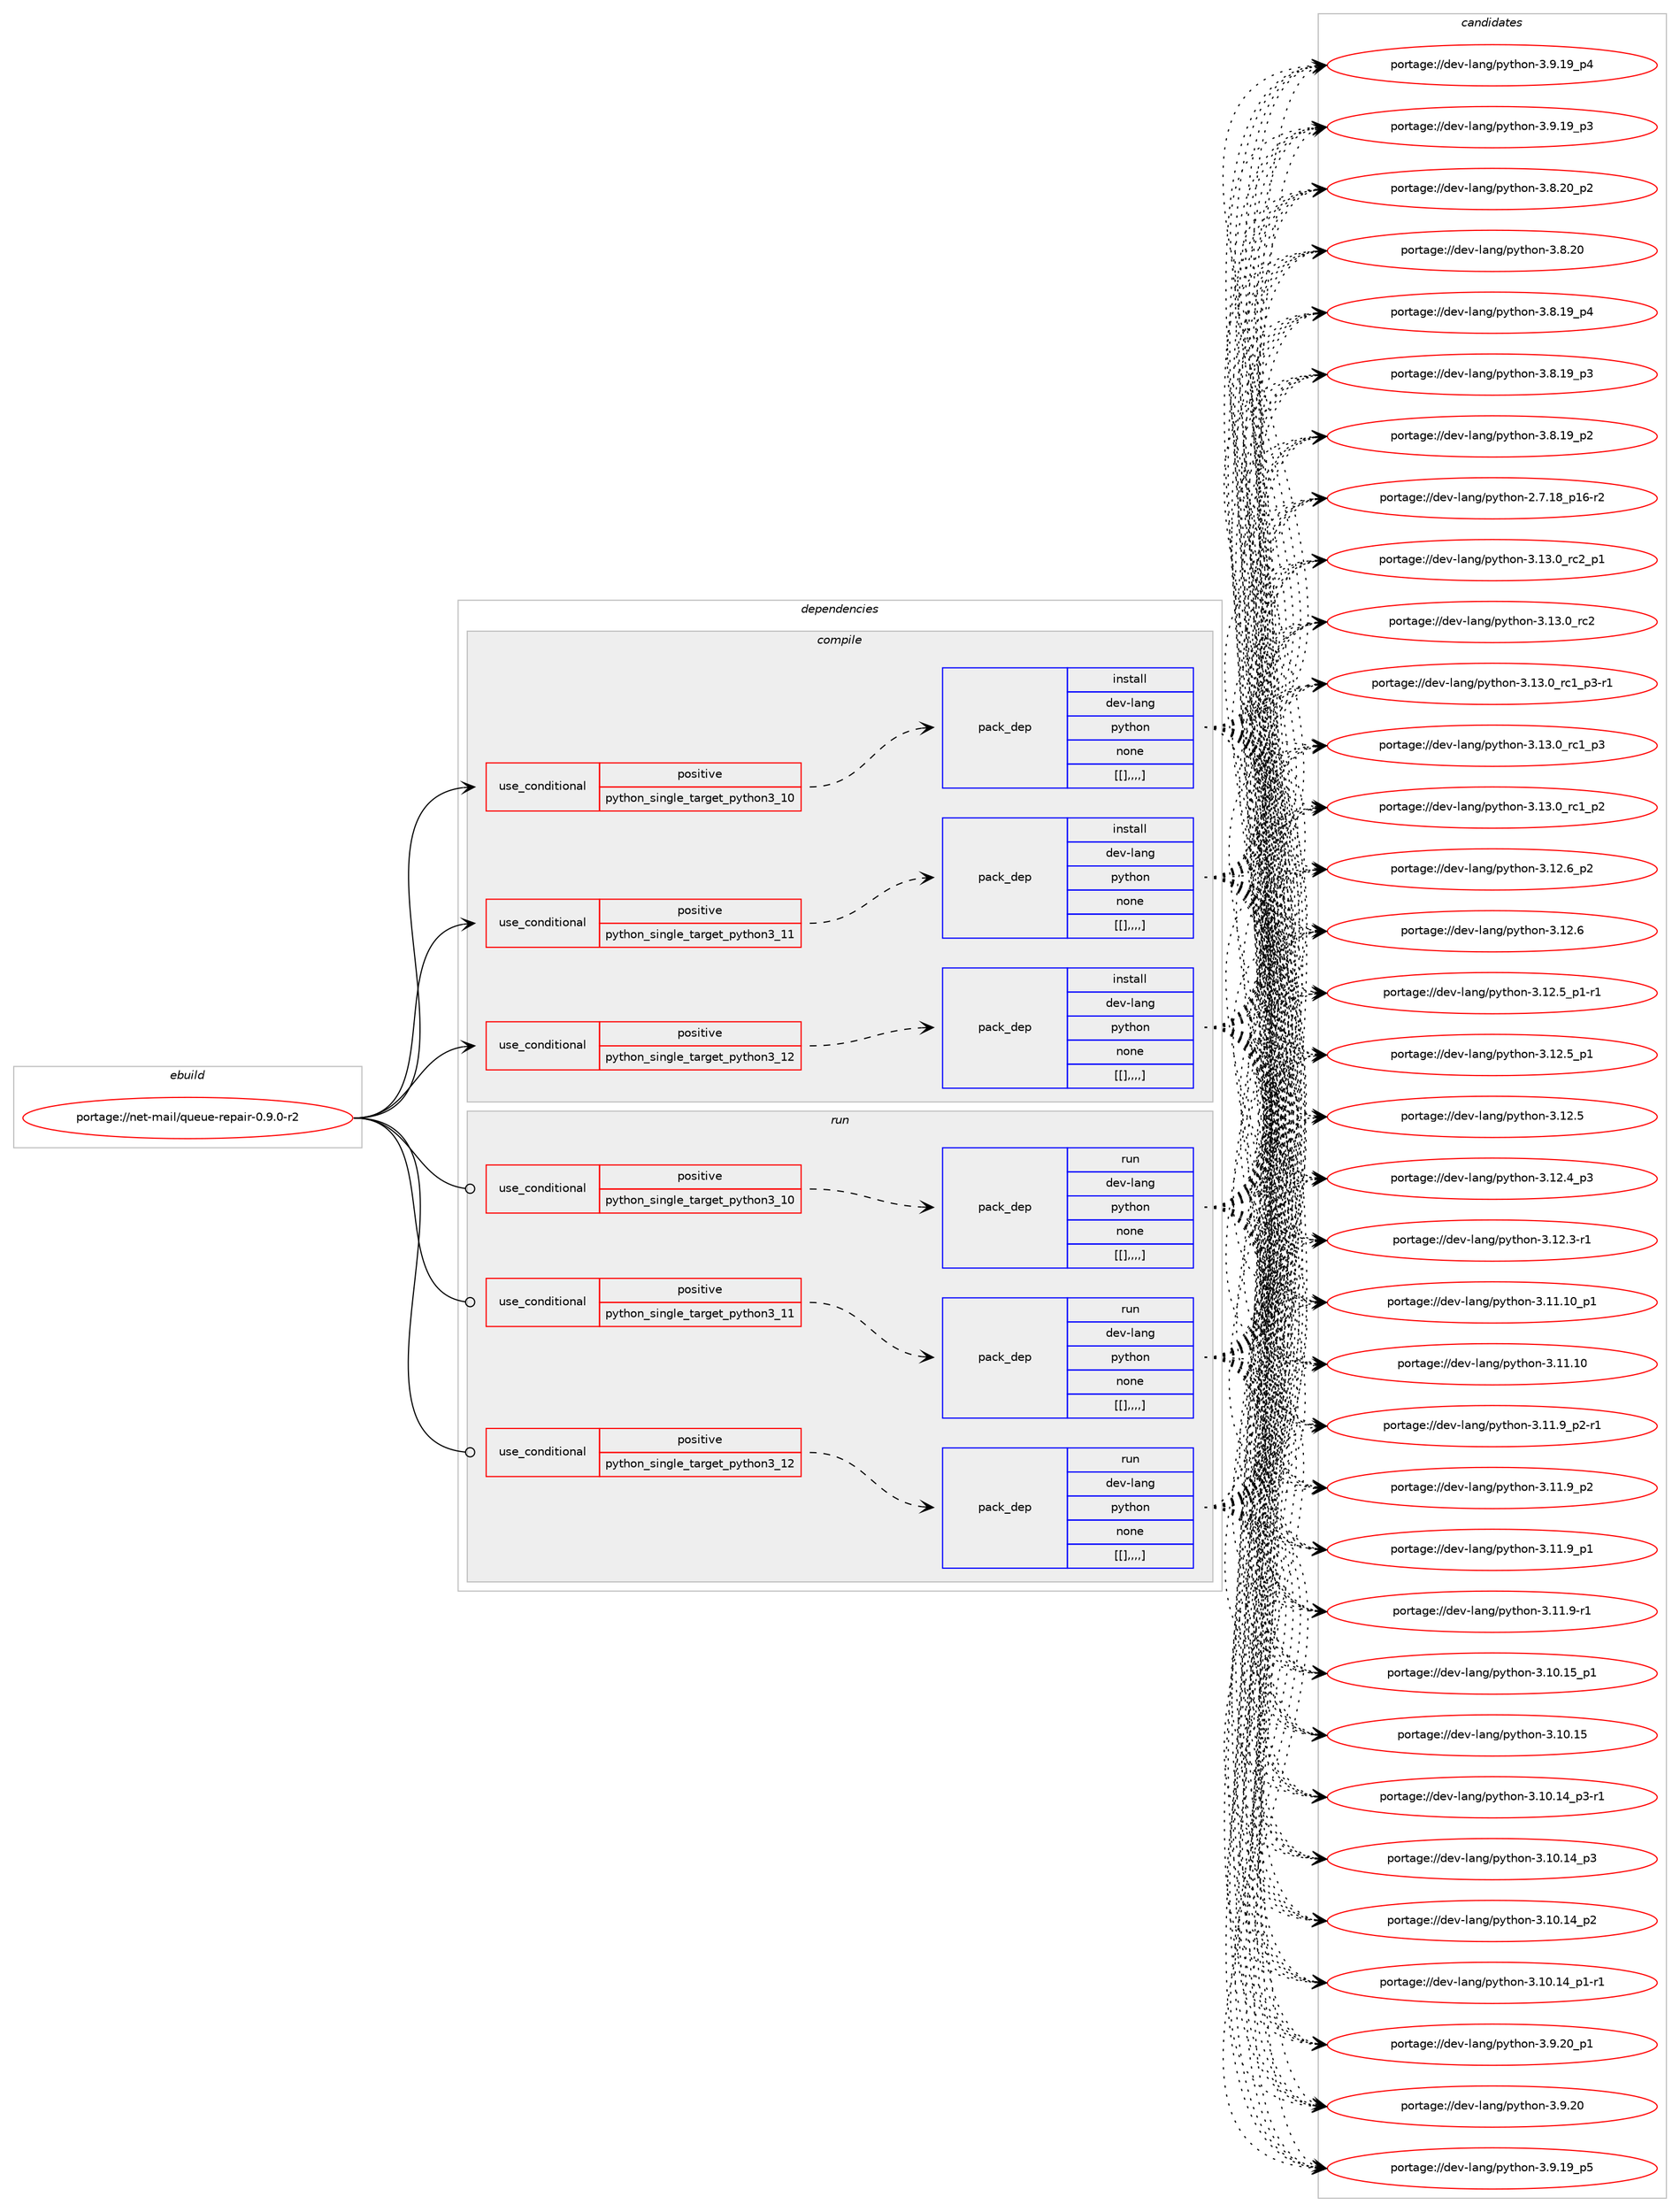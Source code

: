digraph prolog {

# *************
# Graph options
# *************

newrank=true;
concentrate=true;
compound=true;
graph [rankdir=LR,fontname=Helvetica,fontsize=10,ranksep=1.5];#, ranksep=2.5, nodesep=0.2];
edge  [arrowhead=vee];
node  [fontname=Helvetica,fontsize=10];

# **********
# The ebuild
# **********

subgraph cluster_leftcol {
color=gray;
label=<<i>ebuild</i>>;
id [label="portage://net-mail/queue-repair-0.9.0-r2", color=red, width=4, href="../net-mail/queue-repair-0.9.0-r2.svg"];
}

# ****************
# The dependencies
# ****************

subgraph cluster_midcol {
color=gray;
label=<<i>dependencies</i>>;
subgraph cluster_compile {
fillcolor="#eeeeee";
style=filled;
label=<<i>compile</i>>;
subgraph cond3371 {
dependency8871 [label=<<TABLE BORDER="0" CELLBORDER="1" CELLSPACING="0" CELLPADDING="4"><TR><TD ROWSPAN="3" CELLPADDING="10">use_conditional</TD></TR><TR><TD>positive</TD></TR><TR><TD>python_single_target_python3_10</TD></TR></TABLE>>, shape=none, color=red];
subgraph pack5485 {
dependency8872 [label=<<TABLE BORDER="0" CELLBORDER="1" CELLSPACING="0" CELLPADDING="4" WIDTH="220"><TR><TD ROWSPAN="6" CELLPADDING="30">pack_dep</TD></TR><TR><TD WIDTH="110">install</TD></TR><TR><TD>dev-lang</TD></TR><TR><TD>python</TD></TR><TR><TD>none</TD></TR><TR><TD>[[],,,,]</TD></TR></TABLE>>, shape=none, color=blue];
}
dependency8871:e -> dependency8872:w [weight=20,style="dashed",arrowhead="vee"];
}
id:e -> dependency8871:w [weight=20,style="solid",arrowhead="vee"];
subgraph cond3372 {
dependency8873 [label=<<TABLE BORDER="0" CELLBORDER="1" CELLSPACING="0" CELLPADDING="4"><TR><TD ROWSPAN="3" CELLPADDING="10">use_conditional</TD></TR><TR><TD>positive</TD></TR><TR><TD>python_single_target_python3_11</TD></TR></TABLE>>, shape=none, color=red];
subgraph pack5486 {
dependency8874 [label=<<TABLE BORDER="0" CELLBORDER="1" CELLSPACING="0" CELLPADDING="4" WIDTH="220"><TR><TD ROWSPAN="6" CELLPADDING="30">pack_dep</TD></TR><TR><TD WIDTH="110">install</TD></TR><TR><TD>dev-lang</TD></TR><TR><TD>python</TD></TR><TR><TD>none</TD></TR><TR><TD>[[],,,,]</TD></TR></TABLE>>, shape=none, color=blue];
}
dependency8873:e -> dependency8874:w [weight=20,style="dashed",arrowhead="vee"];
}
id:e -> dependency8873:w [weight=20,style="solid",arrowhead="vee"];
subgraph cond3373 {
dependency8875 [label=<<TABLE BORDER="0" CELLBORDER="1" CELLSPACING="0" CELLPADDING="4"><TR><TD ROWSPAN="3" CELLPADDING="10">use_conditional</TD></TR><TR><TD>positive</TD></TR><TR><TD>python_single_target_python3_12</TD></TR></TABLE>>, shape=none, color=red];
subgraph pack5487 {
dependency8876 [label=<<TABLE BORDER="0" CELLBORDER="1" CELLSPACING="0" CELLPADDING="4" WIDTH="220"><TR><TD ROWSPAN="6" CELLPADDING="30">pack_dep</TD></TR><TR><TD WIDTH="110">install</TD></TR><TR><TD>dev-lang</TD></TR><TR><TD>python</TD></TR><TR><TD>none</TD></TR><TR><TD>[[],,,,]</TD></TR></TABLE>>, shape=none, color=blue];
}
dependency8875:e -> dependency8876:w [weight=20,style="dashed",arrowhead="vee"];
}
id:e -> dependency8875:w [weight=20,style="solid",arrowhead="vee"];
}
subgraph cluster_compileandrun {
fillcolor="#eeeeee";
style=filled;
label=<<i>compile and run</i>>;
}
subgraph cluster_run {
fillcolor="#eeeeee";
style=filled;
label=<<i>run</i>>;
subgraph cond3374 {
dependency8877 [label=<<TABLE BORDER="0" CELLBORDER="1" CELLSPACING="0" CELLPADDING="4"><TR><TD ROWSPAN="3" CELLPADDING="10">use_conditional</TD></TR><TR><TD>positive</TD></TR><TR><TD>python_single_target_python3_10</TD></TR></TABLE>>, shape=none, color=red];
subgraph pack5488 {
dependency8878 [label=<<TABLE BORDER="0" CELLBORDER="1" CELLSPACING="0" CELLPADDING="4" WIDTH="220"><TR><TD ROWSPAN="6" CELLPADDING="30">pack_dep</TD></TR><TR><TD WIDTH="110">run</TD></TR><TR><TD>dev-lang</TD></TR><TR><TD>python</TD></TR><TR><TD>none</TD></TR><TR><TD>[[],,,,]</TD></TR></TABLE>>, shape=none, color=blue];
}
dependency8877:e -> dependency8878:w [weight=20,style="dashed",arrowhead="vee"];
}
id:e -> dependency8877:w [weight=20,style="solid",arrowhead="odot"];
subgraph cond3375 {
dependency8879 [label=<<TABLE BORDER="0" CELLBORDER="1" CELLSPACING="0" CELLPADDING="4"><TR><TD ROWSPAN="3" CELLPADDING="10">use_conditional</TD></TR><TR><TD>positive</TD></TR><TR><TD>python_single_target_python3_11</TD></TR></TABLE>>, shape=none, color=red];
subgraph pack5489 {
dependency8880 [label=<<TABLE BORDER="0" CELLBORDER="1" CELLSPACING="0" CELLPADDING="4" WIDTH="220"><TR><TD ROWSPAN="6" CELLPADDING="30">pack_dep</TD></TR><TR><TD WIDTH="110">run</TD></TR><TR><TD>dev-lang</TD></TR><TR><TD>python</TD></TR><TR><TD>none</TD></TR><TR><TD>[[],,,,]</TD></TR></TABLE>>, shape=none, color=blue];
}
dependency8879:e -> dependency8880:w [weight=20,style="dashed",arrowhead="vee"];
}
id:e -> dependency8879:w [weight=20,style="solid",arrowhead="odot"];
subgraph cond3376 {
dependency8881 [label=<<TABLE BORDER="0" CELLBORDER="1" CELLSPACING="0" CELLPADDING="4"><TR><TD ROWSPAN="3" CELLPADDING="10">use_conditional</TD></TR><TR><TD>positive</TD></TR><TR><TD>python_single_target_python3_12</TD></TR></TABLE>>, shape=none, color=red];
subgraph pack5490 {
dependency8882 [label=<<TABLE BORDER="0" CELLBORDER="1" CELLSPACING="0" CELLPADDING="4" WIDTH="220"><TR><TD ROWSPAN="6" CELLPADDING="30">pack_dep</TD></TR><TR><TD WIDTH="110">run</TD></TR><TR><TD>dev-lang</TD></TR><TR><TD>python</TD></TR><TR><TD>none</TD></TR><TR><TD>[[],,,,]</TD></TR></TABLE>>, shape=none, color=blue];
}
dependency8881:e -> dependency8882:w [weight=20,style="dashed",arrowhead="vee"];
}
id:e -> dependency8881:w [weight=20,style="solid",arrowhead="odot"];
}
}

# **************
# The candidates
# **************

subgraph cluster_choices {
rank=same;
color=gray;
label=<<i>candidates</i>>;

subgraph choice5485 {
color=black;
nodesep=1;
choice100101118451089711010347112121116104111110455146495146489511499509511249 [label="portage://dev-lang/python-3.13.0_rc2_p1", color=red, width=4,href="../dev-lang/python-3.13.0_rc2_p1.svg"];
choice10010111845108971101034711212111610411111045514649514648951149950 [label="portage://dev-lang/python-3.13.0_rc2", color=red, width=4,href="../dev-lang/python-3.13.0_rc2.svg"];
choice1001011184510897110103471121211161041111104551464951464895114994995112514511449 [label="portage://dev-lang/python-3.13.0_rc1_p3-r1", color=red, width=4,href="../dev-lang/python-3.13.0_rc1_p3-r1.svg"];
choice100101118451089711010347112121116104111110455146495146489511499499511251 [label="portage://dev-lang/python-3.13.0_rc1_p3", color=red, width=4,href="../dev-lang/python-3.13.0_rc1_p3.svg"];
choice100101118451089711010347112121116104111110455146495146489511499499511250 [label="portage://dev-lang/python-3.13.0_rc1_p2", color=red, width=4,href="../dev-lang/python-3.13.0_rc1_p2.svg"];
choice100101118451089711010347112121116104111110455146495046549511250 [label="portage://dev-lang/python-3.12.6_p2", color=red, width=4,href="../dev-lang/python-3.12.6_p2.svg"];
choice10010111845108971101034711212111610411111045514649504654 [label="portage://dev-lang/python-3.12.6", color=red, width=4,href="../dev-lang/python-3.12.6.svg"];
choice1001011184510897110103471121211161041111104551464950465395112494511449 [label="portage://dev-lang/python-3.12.5_p1-r1", color=red, width=4,href="../dev-lang/python-3.12.5_p1-r1.svg"];
choice100101118451089711010347112121116104111110455146495046539511249 [label="portage://dev-lang/python-3.12.5_p1", color=red, width=4,href="../dev-lang/python-3.12.5_p1.svg"];
choice10010111845108971101034711212111610411111045514649504653 [label="portage://dev-lang/python-3.12.5", color=red, width=4,href="../dev-lang/python-3.12.5.svg"];
choice100101118451089711010347112121116104111110455146495046529511251 [label="portage://dev-lang/python-3.12.4_p3", color=red, width=4,href="../dev-lang/python-3.12.4_p3.svg"];
choice100101118451089711010347112121116104111110455146495046514511449 [label="portage://dev-lang/python-3.12.3-r1", color=red, width=4,href="../dev-lang/python-3.12.3-r1.svg"];
choice10010111845108971101034711212111610411111045514649494649489511249 [label="portage://dev-lang/python-3.11.10_p1", color=red, width=4,href="../dev-lang/python-3.11.10_p1.svg"];
choice1001011184510897110103471121211161041111104551464949464948 [label="portage://dev-lang/python-3.11.10", color=red, width=4,href="../dev-lang/python-3.11.10.svg"];
choice1001011184510897110103471121211161041111104551464949465795112504511449 [label="portage://dev-lang/python-3.11.9_p2-r1", color=red, width=4,href="../dev-lang/python-3.11.9_p2-r1.svg"];
choice100101118451089711010347112121116104111110455146494946579511250 [label="portage://dev-lang/python-3.11.9_p2", color=red, width=4,href="../dev-lang/python-3.11.9_p2.svg"];
choice100101118451089711010347112121116104111110455146494946579511249 [label="portage://dev-lang/python-3.11.9_p1", color=red, width=4,href="../dev-lang/python-3.11.9_p1.svg"];
choice100101118451089711010347112121116104111110455146494946574511449 [label="portage://dev-lang/python-3.11.9-r1", color=red, width=4,href="../dev-lang/python-3.11.9-r1.svg"];
choice10010111845108971101034711212111610411111045514649484649539511249 [label="portage://dev-lang/python-3.10.15_p1", color=red, width=4,href="../dev-lang/python-3.10.15_p1.svg"];
choice1001011184510897110103471121211161041111104551464948464953 [label="portage://dev-lang/python-3.10.15", color=red, width=4,href="../dev-lang/python-3.10.15.svg"];
choice100101118451089711010347112121116104111110455146494846495295112514511449 [label="portage://dev-lang/python-3.10.14_p3-r1", color=red, width=4,href="../dev-lang/python-3.10.14_p3-r1.svg"];
choice10010111845108971101034711212111610411111045514649484649529511251 [label="portage://dev-lang/python-3.10.14_p3", color=red, width=4,href="../dev-lang/python-3.10.14_p3.svg"];
choice10010111845108971101034711212111610411111045514649484649529511250 [label="portage://dev-lang/python-3.10.14_p2", color=red, width=4,href="../dev-lang/python-3.10.14_p2.svg"];
choice100101118451089711010347112121116104111110455146494846495295112494511449 [label="portage://dev-lang/python-3.10.14_p1-r1", color=red, width=4,href="../dev-lang/python-3.10.14_p1-r1.svg"];
choice100101118451089711010347112121116104111110455146574650489511249 [label="portage://dev-lang/python-3.9.20_p1", color=red, width=4,href="../dev-lang/python-3.9.20_p1.svg"];
choice10010111845108971101034711212111610411111045514657465048 [label="portage://dev-lang/python-3.9.20", color=red, width=4,href="../dev-lang/python-3.9.20.svg"];
choice100101118451089711010347112121116104111110455146574649579511253 [label="portage://dev-lang/python-3.9.19_p5", color=red, width=4,href="../dev-lang/python-3.9.19_p5.svg"];
choice100101118451089711010347112121116104111110455146574649579511252 [label="portage://dev-lang/python-3.9.19_p4", color=red, width=4,href="../dev-lang/python-3.9.19_p4.svg"];
choice100101118451089711010347112121116104111110455146574649579511251 [label="portage://dev-lang/python-3.9.19_p3", color=red, width=4,href="../dev-lang/python-3.9.19_p3.svg"];
choice100101118451089711010347112121116104111110455146564650489511250 [label="portage://dev-lang/python-3.8.20_p2", color=red, width=4,href="../dev-lang/python-3.8.20_p2.svg"];
choice10010111845108971101034711212111610411111045514656465048 [label="portage://dev-lang/python-3.8.20", color=red, width=4,href="../dev-lang/python-3.8.20.svg"];
choice100101118451089711010347112121116104111110455146564649579511252 [label="portage://dev-lang/python-3.8.19_p4", color=red, width=4,href="../dev-lang/python-3.8.19_p4.svg"];
choice100101118451089711010347112121116104111110455146564649579511251 [label="portage://dev-lang/python-3.8.19_p3", color=red, width=4,href="../dev-lang/python-3.8.19_p3.svg"];
choice100101118451089711010347112121116104111110455146564649579511250 [label="portage://dev-lang/python-3.8.19_p2", color=red, width=4,href="../dev-lang/python-3.8.19_p2.svg"];
choice100101118451089711010347112121116104111110455046554649569511249544511450 [label="portage://dev-lang/python-2.7.18_p16-r2", color=red, width=4,href="../dev-lang/python-2.7.18_p16-r2.svg"];
dependency8872:e -> choice100101118451089711010347112121116104111110455146495146489511499509511249:w [style=dotted,weight="100"];
dependency8872:e -> choice10010111845108971101034711212111610411111045514649514648951149950:w [style=dotted,weight="100"];
dependency8872:e -> choice1001011184510897110103471121211161041111104551464951464895114994995112514511449:w [style=dotted,weight="100"];
dependency8872:e -> choice100101118451089711010347112121116104111110455146495146489511499499511251:w [style=dotted,weight="100"];
dependency8872:e -> choice100101118451089711010347112121116104111110455146495146489511499499511250:w [style=dotted,weight="100"];
dependency8872:e -> choice100101118451089711010347112121116104111110455146495046549511250:w [style=dotted,weight="100"];
dependency8872:e -> choice10010111845108971101034711212111610411111045514649504654:w [style=dotted,weight="100"];
dependency8872:e -> choice1001011184510897110103471121211161041111104551464950465395112494511449:w [style=dotted,weight="100"];
dependency8872:e -> choice100101118451089711010347112121116104111110455146495046539511249:w [style=dotted,weight="100"];
dependency8872:e -> choice10010111845108971101034711212111610411111045514649504653:w [style=dotted,weight="100"];
dependency8872:e -> choice100101118451089711010347112121116104111110455146495046529511251:w [style=dotted,weight="100"];
dependency8872:e -> choice100101118451089711010347112121116104111110455146495046514511449:w [style=dotted,weight="100"];
dependency8872:e -> choice10010111845108971101034711212111610411111045514649494649489511249:w [style=dotted,weight="100"];
dependency8872:e -> choice1001011184510897110103471121211161041111104551464949464948:w [style=dotted,weight="100"];
dependency8872:e -> choice1001011184510897110103471121211161041111104551464949465795112504511449:w [style=dotted,weight="100"];
dependency8872:e -> choice100101118451089711010347112121116104111110455146494946579511250:w [style=dotted,weight="100"];
dependency8872:e -> choice100101118451089711010347112121116104111110455146494946579511249:w [style=dotted,weight="100"];
dependency8872:e -> choice100101118451089711010347112121116104111110455146494946574511449:w [style=dotted,weight="100"];
dependency8872:e -> choice10010111845108971101034711212111610411111045514649484649539511249:w [style=dotted,weight="100"];
dependency8872:e -> choice1001011184510897110103471121211161041111104551464948464953:w [style=dotted,weight="100"];
dependency8872:e -> choice100101118451089711010347112121116104111110455146494846495295112514511449:w [style=dotted,weight="100"];
dependency8872:e -> choice10010111845108971101034711212111610411111045514649484649529511251:w [style=dotted,weight="100"];
dependency8872:e -> choice10010111845108971101034711212111610411111045514649484649529511250:w [style=dotted,weight="100"];
dependency8872:e -> choice100101118451089711010347112121116104111110455146494846495295112494511449:w [style=dotted,weight="100"];
dependency8872:e -> choice100101118451089711010347112121116104111110455146574650489511249:w [style=dotted,weight="100"];
dependency8872:e -> choice10010111845108971101034711212111610411111045514657465048:w [style=dotted,weight="100"];
dependency8872:e -> choice100101118451089711010347112121116104111110455146574649579511253:w [style=dotted,weight="100"];
dependency8872:e -> choice100101118451089711010347112121116104111110455146574649579511252:w [style=dotted,weight="100"];
dependency8872:e -> choice100101118451089711010347112121116104111110455146574649579511251:w [style=dotted,weight="100"];
dependency8872:e -> choice100101118451089711010347112121116104111110455146564650489511250:w [style=dotted,weight="100"];
dependency8872:e -> choice10010111845108971101034711212111610411111045514656465048:w [style=dotted,weight="100"];
dependency8872:e -> choice100101118451089711010347112121116104111110455146564649579511252:w [style=dotted,weight="100"];
dependency8872:e -> choice100101118451089711010347112121116104111110455146564649579511251:w [style=dotted,weight="100"];
dependency8872:e -> choice100101118451089711010347112121116104111110455146564649579511250:w [style=dotted,weight="100"];
dependency8872:e -> choice100101118451089711010347112121116104111110455046554649569511249544511450:w [style=dotted,weight="100"];
}
subgraph choice5486 {
color=black;
nodesep=1;
choice100101118451089711010347112121116104111110455146495146489511499509511249 [label="portage://dev-lang/python-3.13.0_rc2_p1", color=red, width=4,href="../dev-lang/python-3.13.0_rc2_p1.svg"];
choice10010111845108971101034711212111610411111045514649514648951149950 [label="portage://dev-lang/python-3.13.0_rc2", color=red, width=4,href="../dev-lang/python-3.13.0_rc2.svg"];
choice1001011184510897110103471121211161041111104551464951464895114994995112514511449 [label="portage://dev-lang/python-3.13.0_rc1_p3-r1", color=red, width=4,href="../dev-lang/python-3.13.0_rc1_p3-r1.svg"];
choice100101118451089711010347112121116104111110455146495146489511499499511251 [label="portage://dev-lang/python-3.13.0_rc1_p3", color=red, width=4,href="../dev-lang/python-3.13.0_rc1_p3.svg"];
choice100101118451089711010347112121116104111110455146495146489511499499511250 [label="portage://dev-lang/python-3.13.0_rc1_p2", color=red, width=4,href="../dev-lang/python-3.13.0_rc1_p2.svg"];
choice100101118451089711010347112121116104111110455146495046549511250 [label="portage://dev-lang/python-3.12.6_p2", color=red, width=4,href="../dev-lang/python-3.12.6_p2.svg"];
choice10010111845108971101034711212111610411111045514649504654 [label="portage://dev-lang/python-3.12.6", color=red, width=4,href="../dev-lang/python-3.12.6.svg"];
choice1001011184510897110103471121211161041111104551464950465395112494511449 [label="portage://dev-lang/python-3.12.5_p1-r1", color=red, width=4,href="../dev-lang/python-3.12.5_p1-r1.svg"];
choice100101118451089711010347112121116104111110455146495046539511249 [label="portage://dev-lang/python-3.12.5_p1", color=red, width=4,href="../dev-lang/python-3.12.5_p1.svg"];
choice10010111845108971101034711212111610411111045514649504653 [label="portage://dev-lang/python-3.12.5", color=red, width=4,href="../dev-lang/python-3.12.5.svg"];
choice100101118451089711010347112121116104111110455146495046529511251 [label="portage://dev-lang/python-3.12.4_p3", color=red, width=4,href="../dev-lang/python-3.12.4_p3.svg"];
choice100101118451089711010347112121116104111110455146495046514511449 [label="portage://dev-lang/python-3.12.3-r1", color=red, width=4,href="../dev-lang/python-3.12.3-r1.svg"];
choice10010111845108971101034711212111610411111045514649494649489511249 [label="portage://dev-lang/python-3.11.10_p1", color=red, width=4,href="../dev-lang/python-3.11.10_p1.svg"];
choice1001011184510897110103471121211161041111104551464949464948 [label="portage://dev-lang/python-3.11.10", color=red, width=4,href="../dev-lang/python-3.11.10.svg"];
choice1001011184510897110103471121211161041111104551464949465795112504511449 [label="portage://dev-lang/python-3.11.9_p2-r1", color=red, width=4,href="../dev-lang/python-3.11.9_p2-r1.svg"];
choice100101118451089711010347112121116104111110455146494946579511250 [label="portage://dev-lang/python-3.11.9_p2", color=red, width=4,href="../dev-lang/python-3.11.9_p2.svg"];
choice100101118451089711010347112121116104111110455146494946579511249 [label="portage://dev-lang/python-3.11.9_p1", color=red, width=4,href="../dev-lang/python-3.11.9_p1.svg"];
choice100101118451089711010347112121116104111110455146494946574511449 [label="portage://dev-lang/python-3.11.9-r1", color=red, width=4,href="../dev-lang/python-3.11.9-r1.svg"];
choice10010111845108971101034711212111610411111045514649484649539511249 [label="portage://dev-lang/python-3.10.15_p1", color=red, width=4,href="../dev-lang/python-3.10.15_p1.svg"];
choice1001011184510897110103471121211161041111104551464948464953 [label="portage://dev-lang/python-3.10.15", color=red, width=4,href="../dev-lang/python-3.10.15.svg"];
choice100101118451089711010347112121116104111110455146494846495295112514511449 [label="portage://dev-lang/python-3.10.14_p3-r1", color=red, width=4,href="../dev-lang/python-3.10.14_p3-r1.svg"];
choice10010111845108971101034711212111610411111045514649484649529511251 [label="portage://dev-lang/python-3.10.14_p3", color=red, width=4,href="../dev-lang/python-3.10.14_p3.svg"];
choice10010111845108971101034711212111610411111045514649484649529511250 [label="portage://dev-lang/python-3.10.14_p2", color=red, width=4,href="../dev-lang/python-3.10.14_p2.svg"];
choice100101118451089711010347112121116104111110455146494846495295112494511449 [label="portage://dev-lang/python-3.10.14_p1-r1", color=red, width=4,href="../dev-lang/python-3.10.14_p1-r1.svg"];
choice100101118451089711010347112121116104111110455146574650489511249 [label="portage://dev-lang/python-3.9.20_p1", color=red, width=4,href="../dev-lang/python-3.9.20_p1.svg"];
choice10010111845108971101034711212111610411111045514657465048 [label="portage://dev-lang/python-3.9.20", color=red, width=4,href="../dev-lang/python-3.9.20.svg"];
choice100101118451089711010347112121116104111110455146574649579511253 [label="portage://dev-lang/python-3.9.19_p5", color=red, width=4,href="../dev-lang/python-3.9.19_p5.svg"];
choice100101118451089711010347112121116104111110455146574649579511252 [label="portage://dev-lang/python-3.9.19_p4", color=red, width=4,href="../dev-lang/python-3.9.19_p4.svg"];
choice100101118451089711010347112121116104111110455146574649579511251 [label="portage://dev-lang/python-3.9.19_p3", color=red, width=4,href="../dev-lang/python-3.9.19_p3.svg"];
choice100101118451089711010347112121116104111110455146564650489511250 [label="portage://dev-lang/python-3.8.20_p2", color=red, width=4,href="../dev-lang/python-3.8.20_p2.svg"];
choice10010111845108971101034711212111610411111045514656465048 [label="portage://dev-lang/python-3.8.20", color=red, width=4,href="../dev-lang/python-3.8.20.svg"];
choice100101118451089711010347112121116104111110455146564649579511252 [label="portage://dev-lang/python-3.8.19_p4", color=red, width=4,href="../dev-lang/python-3.8.19_p4.svg"];
choice100101118451089711010347112121116104111110455146564649579511251 [label="portage://dev-lang/python-3.8.19_p3", color=red, width=4,href="../dev-lang/python-3.8.19_p3.svg"];
choice100101118451089711010347112121116104111110455146564649579511250 [label="portage://dev-lang/python-3.8.19_p2", color=red, width=4,href="../dev-lang/python-3.8.19_p2.svg"];
choice100101118451089711010347112121116104111110455046554649569511249544511450 [label="portage://dev-lang/python-2.7.18_p16-r2", color=red, width=4,href="../dev-lang/python-2.7.18_p16-r2.svg"];
dependency8874:e -> choice100101118451089711010347112121116104111110455146495146489511499509511249:w [style=dotted,weight="100"];
dependency8874:e -> choice10010111845108971101034711212111610411111045514649514648951149950:w [style=dotted,weight="100"];
dependency8874:e -> choice1001011184510897110103471121211161041111104551464951464895114994995112514511449:w [style=dotted,weight="100"];
dependency8874:e -> choice100101118451089711010347112121116104111110455146495146489511499499511251:w [style=dotted,weight="100"];
dependency8874:e -> choice100101118451089711010347112121116104111110455146495146489511499499511250:w [style=dotted,weight="100"];
dependency8874:e -> choice100101118451089711010347112121116104111110455146495046549511250:w [style=dotted,weight="100"];
dependency8874:e -> choice10010111845108971101034711212111610411111045514649504654:w [style=dotted,weight="100"];
dependency8874:e -> choice1001011184510897110103471121211161041111104551464950465395112494511449:w [style=dotted,weight="100"];
dependency8874:e -> choice100101118451089711010347112121116104111110455146495046539511249:w [style=dotted,weight="100"];
dependency8874:e -> choice10010111845108971101034711212111610411111045514649504653:w [style=dotted,weight="100"];
dependency8874:e -> choice100101118451089711010347112121116104111110455146495046529511251:w [style=dotted,weight="100"];
dependency8874:e -> choice100101118451089711010347112121116104111110455146495046514511449:w [style=dotted,weight="100"];
dependency8874:e -> choice10010111845108971101034711212111610411111045514649494649489511249:w [style=dotted,weight="100"];
dependency8874:e -> choice1001011184510897110103471121211161041111104551464949464948:w [style=dotted,weight="100"];
dependency8874:e -> choice1001011184510897110103471121211161041111104551464949465795112504511449:w [style=dotted,weight="100"];
dependency8874:e -> choice100101118451089711010347112121116104111110455146494946579511250:w [style=dotted,weight="100"];
dependency8874:e -> choice100101118451089711010347112121116104111110455146494946579511249:w [style=dotted,weight="100"];
dependency8874:e -> choice100101118451089711010347112121116104111110455146494946574511449:w [style=dotted,weight="100"];
dependency8874:e -> choice10010111845108971101034711212111610411111045514649484649539511249:w [style=dotted,weight="100"];
dependency8874:e -> choice1001011184510897110103471121211161041111104551464948464953:w [style=dotted,weight="100"];
dependency8874:e -> choice100101118451089711010347112121116104111110455146494846495295112514511449:w [style=dotted,weight="100"];
dependency8874:e -> choice10010111845108971101034711212111610411111045514649484649529511251:w [style=dotted,weight="100"];
dependency8874:e -> choice10010111845108971101034711212111610411111045514649484649529511250:w [style=dotted,weight="100"];
dependency8874:e -> choice100101118451089711010347112121116104111110455146494846495295112494511449:w [style=dotted,weight="100"];
dependency8874:e -> choice100101118451089711010347112121116104111110455146574650489511249:w [style=dotted,weight="100"];
dependency8874:e -> choice10010111845108971101034711212111610411111045514657465048:w [style=dotted,weight="100"];
dependency8874:e -> choice100101118451089711010347112121116104111110455146574649579511253:w [style=dotted,weight="100"];
dependency8874:e -> choice100101118451089711010347112121116104111110455146574649579511252:w [style=dotted,weight="100"];
dependency8874:e -> choice100101118451089711010347112121116104111110455146574649579511251:w [style=dotted,weight="100"];
dependency8874:e -> choice100101118451089711010347112121116104111110455146564650489511250:w [style=dotted,weight="100"];
dependency8874:e -> choice10010111845108971101034711212111610411111045514656465048:w [style=dotted,weight="100"];
dependency8874:e -> choice100101118451089711010347112121116104111110455146564649579511252:w [style=dotted,weight="100"];
dependency8874:e -> choice100101118451089711010347112121116104111110455146564649579511251:w [style=dotted,weight="100"];
dependency8874:e -> choice100101118451089711010347112121116104111110455146564649579511250:w [style=dotted,weight="100"];
dependency8874:e -> choice100101118451089711010347112121116104111110455046554649569511249544511450:w [style=dotted,weight="100"];
}
subgraph choice5487 {
color=black;
nodesep=1;
choice100101118451089711010347112121116104111110455146495146489511499509511249 [label="portage://dev-lang/python-3.13.0_rc2_p1", color=red, width=4,href="../dev-lang/python-3.13.0_rc2_p1.svg"];
choice10010111845108971101034711212111610411111045514649514648951149950 [label="portage://dev-lang/python-3.13.0_rc2", color=red, width=4,href="../dev-lang/python-3.13.0_rc2.svg"];
choice1001011184510897110103471121211161041111104551464951464895114994995112514511449 [label="portage://dev-lang/python-3.13.0_rc1_p3-r1", color=red, width=4,href="../dev-lang/python-3.13.0_rc1_p3-r1.svg"];
choice100101118451089711010347112121116104111110455146495146489511499499511251 [label="portage://dev-lang/python-3.13.0_rc1_p3", color=red, width=4,href="../dev-lang/python-3.13.0_rc1_p3.svg"];
choice100101118451089711010347112121116104111110455146495146489511499499511250 [label="portage://dev-lang/python-3.13.0_rc1_p2", color=red, width=4,href="../dev-lang/python-3.13.0_rc1_p2.svg"];
choice100101118451089711010347112121116104111110455146495046549511250 [label="portage://dev-lang/python-3.12.6_p2", color=red, width=4,href="../dev-lang/python-3.12.6_p2.svg"];
choice10010111845108971101034711212111610411111045514649504654 [label="portage://dev-lang/python-3.12.6", color=red, width=4,href="../dev-lang/python-3.12.6.svg"];
choice1001011184510897110103471121211161041111104551464950465395112494511449 [label="portage://dev-lang/python-3.12.5_p1-r1", color=red, width=4,href="../dev-lang/python-3.12.5_p1-r1.svg"];
choice100101118451089711010347112121116104111110455146495046539511249 [label="portage://dev-lang/python-3.12.5_p1", color=red, width=4,href="../dev-lang/python-3.12.5_p1.svg"];
choice10010111845108971101034711212111610411111045514649504653 [label="portage://dev-lang/python-3.12.5", color=red, width=4,href="../dev-lang/python-3.12.5.svg"];
choice100101118451089711010347112121116104111110455146495046529511251 [label="portage://dev-lang/python-3.12.4_p3", color=red, width=4,href="../dev-lang/python-3.12.4_p3.svg"];
choice100101118451089711010347112121116104111110455146495046514511449 [label="portage://dev-lang/python-3.12.3-r1", color=red, width=4,href="../dev-lang/python-3.12.3-r1.svg"];
choice10010111845108971101034711212111610411111045514649494649489511249 [label="portage://dev-lang/python-3.11.10_p1", color=red, width=4,href="../dev-lang/python-3.11.10_p1.svg"];
choice1001011184510897110103471121211161041111104551464949464948 [label="portage://dev-lang/python-3.11.10", color=red, width=4,href="../dev-lang/python-3.11.10.svg"];
choice1001011184510897110103471121211161041111104551464949465795112504511449 [label="portage://dev-lang/python-3.11.9_p2-r1", color=red, width=4,href="../dev-lang/python-3.11.9_p2-r1.svg"];
choice100101118451089711010347112121116104111110455146494946579511250 [label="portage://dev-lang/python-3.11.9_p2", color=red, width=4,href="../dev-lang/python-3.11.9_p2.svg"];
choice100101118451089711010347112121116104111110455146494946579511249 [label="portage://dev-lang/python-3.11.9_p1", color=red, width=4,href="../dev-lang/python-3.11.9_p1.svg"];
choice100101118451089711010347112121116104111110455146494946574511449 [label="portage://dev-lang/python-3.11.9-r1", color=red, width=4,href="../dev-lang/python-3.11.9-r1.svg"];
choice10010111845108971101034711212111610411111045514649484649539511249 [label="portage://dev-lang/python-3.10.15_p1", color=red, width=4,href="../dev-lang/python-3.10.15_p1.svg"];
choice1001011184510897110103471121211161041111104551464948464953 [label="portage://dev-lang/python-3.10.15", color=red, width=4,href="../dev-lang/python-3.10.15.svg"];
choice100101118451089711010347112121116104111110455146494846495295112514511449 [label="portage://dev-lang/python-3.10.14_p3-r1", color=red, width=4,href="../dev-lang/python-3.10.14_p3-r1.svg"];
choice10010111845108971101034711212111610411111045514649484649529511251 [label="portage://dev-lang/python-3.10.14_p3", color=red, width=4,href="../dev-lang/python-3.10.14_p3.svg"];
choice10010111845108971101034711212111610411111045514649484649529511250 [label="portage://dev-lang/python-3.10.14_p2", color=red, width=4,href="../dev-lang/python-3.10.14_p2.svg"];
choice100101118451089711010347112121116104111110455146494846495295112494511449 [label="portage://dev-lang/python-3.10.14_p1-r1", color=red, width=4,href="../dev-lang/python-3.10.14_p1-r1.svg"];
choice100101118451089711010347112121116104111110455146574650489511249 [label="portage://dev-lang/python-3.9.20_p1", color=red, width=4,href="../dev-lang/python-3.9.20_p1.svg"];
choice10010111845108971101034711212111610411111045514657465048 [label="portage://dev-lang/python-3.9.20", color=red, width=4,href="../dev-lang/python-3.9.20.svg"];
choice100101118451089711010347112121116104111110455146574649579511253 [label="portage://dev-lang/python-3.9.19_p5", color=red, width=4,href="../dev-lang/python-3.9.19_p5.svg"];
choice100101118451089711010347112121116104111110455146574649579511252 [label="portage://dev-lang/python-3.9.19_p4", color=red, width=4,href="../dev-lang/python-3.9.19_p4.svg"];
choice100101118451089711010347112121116104111110455146574649579511251 [label="portage://dev-lang/python-3.9.19_p3", color=red, width=4,href="../dev-lang/python-3.9.19_p3.svg"];
choice100101118451089711010347112121116104111110455146564650489511250 [label="portage://dev-lang/python-3.8.20_p2", color=red, width=4,href="../dev-lang/python-3.8.20_p2.svg"];
choice10010111845108971101034711212111610411111045514656465048 [label="portage://dev-lang/python-3.8.20", color=red, width=4,href="../dev-lang/python-3.8.20.svg"];
choice100101118451089711010347112121116104111110455146564649579511252 [label="portage://dev-lang/python-3.8.19_p4", color=red, width=4,href="../dev-lang/python-3.8.19_p4.svg"];
choice100101118451089711010347112121116104111110455146564649579511251 [label="portage://dev-lang/python-3.8.19_p3", color=red, width=4,href="../dev-lang/python-3.8.19_p3.svg"];
choice100101118451089711010347112121116104111110455146564649579511250 [label="portage://dev-lang/python-3.8.19_p2", color=red, width=4,href="../dev-lang/python-3.8.19_p2.svg"];
choice100101118451089711010347112121116104111110455046554649569511249544511450 [label="portage://dev-lang/python-2.7.18_p16-r2", color=red, width=4,href="../dev-lang/python-2.7.18_p16-r2.svg"];
dependency8876:e -> choice100101118451089711010347112121116104111110455146495146489511499509511249:w [style=dotted,weight="100"];
dependency8876:e -> choice10010111845108971101034711212111610411111045514649514648951149950:w [style=dotted,weight="100"];
dependency8876:e -> choice1001011184510897110103471121211161041111104551464951464895114994995112514511449:w [style=dotted,weight="100"];
dependency8876:e -> choice100101118451089711010347112121116104111110455146495146489511499499511251:w [style=dotted,weight="100"];
dependency8876:e -> choice100101118451089711010347112121116104111110455146495146489511499499511250:w [style=dotted,weight="100"];
dependency8876:e -> choice100101118451089711010347112121116104111110455146495046549511250:w [style=dotted,weight="100"];
dependency8876:e -> choice10010111845108971101034711212111610411111045514649504654:w [style=dotted,weight="100"];
dependency8876:e -> choice1001011184510897110103471121211161041111104551464950465395112494511449:w [style=dotted,weight="100"];
dependency8876:e -> choice100101118451089711010347112121116104111110455146495046539511249:w [style=dotted,weight="100"];
dependency8876:e -> choice10010111845108971101034711212111610411111045514649504653:w [style=dotted,weight="100"];
dependency8876:e -> choice100101118451089711010347112121116104111110455146495046529511251:w [style=dotted,weight="100"];
dependency8876:e -> choice100101118451089711010347112121116104111110455146495046514511449:w [style=dotted,weight="100"];
dependency8876:e -> choice10010111845108971101034711212111610411111045514649494649489511249:w [style=dotted,weight="100"];
dependency8876:e -> choice1001011184510897110103471121211161041111104551464949464948:w [style=dotted,weight="100"];
dependency8876:e -> choice1001011184510897110103471121211161041111104551464949465795112504511449:w [style=dotted,weight="100"];
dependency8876:e -> choice100101118451089711010347112121116104111110455146494946579511250:w [style=dotted,weight="100"];
dependency8876:e -> choice100101118451089711010347112121116104111110455146494946579511249:w [style=dotted,weight="100"];
dependency8876:e -> choice100101118451089711010347112121116104111110455146494946574511449:w [style=dotted,weight="100"];
dependency8876:e -> choice10010111845108971101034711212111610411111045514649484649539511249:w [style=dotted,weight="100"];
dependency8876:e -> choice1001011184510897110103471121211161041111104551464948464953:w [style=dotted,weight="100"];
dependency8876:e -> choice100101118451089711010347112121116104111110455146494846495295112514511449:w [style=dotted,weight="100"];
dependency8876:e -> choice10010111845108971101034711212111610411111045514649484649529511251:w [style=dotted,weight="100"];
dependency8876:e -> choice10010111845108971101034711212111610411111045514649484649529511250:w [style=dotted,weight="100"];
dependency8876:e -> choice100101118451089711010347112121116104111110455146494846495295112494511449:w [style=dotted,weight="100"];
dependency8876:e -> choice100101118451089711010347112121116104111110455146574650489511249:w [style=dotted,weight="100"];
dependency8876:e -> choice10010111845108971101034711212111610411111045514657465048:w [style=dotted,weight="100"];
dependency8876:e -> choice100101118451089711010347112121116104111110455146574649579511253:w [style=dotted,weight="100"];
dependency8876:e -> choice100101118451089711010347112121116104111110455146574649579511252:w [style=dotted,weight="100"];
dependency8876:e -> choice100101118451089711010347112121116104111110455146574649579511251:w [style=dotted,weight="100"];
dependency8876:e -> choice100101118451089711010347112121116104111110455146564650489511250:w [style=dotted,weight="100"];
dependency8876:e -> choice10010111845108971101034711212111610411111045514656465048:w [style=dotted,weight="100"];
dependency8876:e -> choice100101118451089711010347112121116104111110455146564649579511252:w [style=dotted,weight="100"];
dependency8876:e -> choice100101118451089711010347112121116104111110455146564649579511251:w [style=dotted,weight="100"];
dependency8876:e -> choice100101118451089711010347112121116104111110455146564649579511250:w [style=dotted,weight="100"];
dependency8876:e -> choice100101118451089711010347112121116104111110455046554649569511249544511450:w [style=dotted,weight="100"];
}
subgraph choice5488 {
color=black;
nodesep=1;
choice100101118451089711010347112121116104111110455146495146489511499509511249 [label="portage://dev-lang/python-3.13.0_rc2_p1", color=red, width=4,href="../dev-lang/python-3.13.0_rc2_p1.svg"];
choice10010111845108971101034711212111610411111045514649514648951149950 [label="portage://dev-lang/python-3.13.0_rc2", color=red, width=4,href="../dev-lang/python-3.13.0_rc2.svg"];
choice1001011184510897110103471121211161041111104551464951464895114994995112514511449 [label="portage://dev-lang/python-3.13.0_rc1_p3-r1", color=red, width=4,href="../dev-lang/python-3.13.0_rc1_p3-r1.svg"];
choice100101118451089711010347112121116104111110455146495146489511499499511251 [label="portage://dev-lang/python-3.13.0_rc1_p3", color=red, width=4,href="../dev-lang/python-3.13.0_rc1_p3.svg"];
choice100101118451089711010347112121116104111110455146495146489511499499511250 [label="portage://dev-lang/python-3.13.0_rc1_p2", color=red, width=4,href="../dev-lang/python-3.13.0_rc1_p2.svg"];
choice100101118451089711010347112121116104111110455146495046549511250 [label="portage://dev-lang/python-3.12.6_p2", color=red, width=4,href="../dev-lang/python-3.12.6_p2.svg"];
choice10010111845108971101034711212111610411111045514649504654 [label="portage://dev-lang/python-3.12.6", color=red, width=4,href="../dev-lang/python-3.12.6.svg"];
choice1001011184510897110103471121211161041111104551464950465395112494511449 [label="portage://dev-lang/python-3.12.5_p1-r1", color=red, width=4,href="../dev-lang/python-3.12.5_p1-r1.svg"];
choice100101118451089711010347112121116104111110455146495046539511249 [label="portage://dev-lang/python-3.12.5_p1", color=red, width=4,href="../dev-lang/python-3.12.5_p1.svg"];
choice10010111845108971101034711212111610411111045514649504653 [label="portage://dev-lang/python-3.12.5", color=red, width=4,href="../dev-lang/python-3.12.5.svg"];
choice100101118451089711010347112121116104111110455146495046529511251 [label="portage://dev-lang/python-3.12.4_p3", color=red, width=4,href="../dev-lang/python-3.12.4_p3.svg"];
choice100101118451089711010347112121116104111110455146495046514511449 [label="portage://dev-lang/python-3.12.3-r1", color=red, width=4,href="../dev-lang/python-3.12.3-r1.svg"];
choice10010111845108971101034711212111610411111045514649494649489511249 [label="portage://dev-lang/python-3.11.10_p1", color=red, width=4,href="../dev-lang/python-3.11.10_p1.svg"];
choice1001011184510897110103471121211161041111104551464949464948 [label="portage://dev-lang/python-3.11.10", color=red, width=4,href="../dev-lang/python-3.11.10.svg"];
choice1001011184510897110103471121211161041111104551464949465795112504511449 [label="portage://dev-lang/python-3.11.9_p2-r1", color=red, width=4,href="../dev-lang/python-3.11.9_p2-r1.svg"];
choice100101118451089711010347112121116104111110455146494946579511250 [label="portage://dev-lang/python-3.11.9_p2", color=red, width=4,href="../dev-lang/python-3.11.9_p2.svg"];
choice100101118451089711010347112121116104111110455146494946579511249 [label="portage://dev-lang/python-3.11.9_p1", color=red, width=4,href="../dev-lang/python-3.11.9_p1.svg"];
choice100101118451089711010347112121116104111110455146494946574511449 [label="portage://dev-lang/python-3.11.9-r1", color=red, width=4,href="../dev-lang/python-3.11.9-r1.svg"];
choice10010111845108971101034711212111610411111045514649484649539511249 [label="portage://dev-lang/python-3.10.15_p1", color=red, width=4,href="../dev-lang/python-3.10.15_p1.svg"];
choice1001011184510897110103471121211161041111104551464948464953 [label="portage://dev-lang/python-3.10.15", color=red, width=4,href="../dev-lang/python-3.10.15.svg"];
choice100101118451089711010347112121116104111110455146494846495295112514511449 [label="portage://dev-lang/python-3.10.14_p3-r1", color=red, width=4,href="../dev-lang/python-3.10.14_p3-r1.svg"];
choice10010111845108971101034711212111610411111045514649484649529511251 [label="portage://dev-lang/python-3.10.14_p3", color=red, width=4,href="../dev-lang/python-3.10.14_p3.svg"];
choice10010111845108971101034711212111610411111045514649484649529511250 [label="portage://dev-lang/python-3.10.14_p2", color=red, width=4,href="../dev-lang/python-3.10.14_p2.svg"];
choice100101118451089711010347112121116104111110455146494846495295112494511449 [label="portage://dev-lang/python-3.10.14_p1-r1", color=red, width=4,href="../dev-lang/python-3.10.14_p1-r1.svg"];
choice100101118451089711010347112121116104111110455146574650489511249 [label="portage://dev-lang/python-3.9.20_p1", color=red, width=4,href="../dev-lang/python-3.9.20_p1.svg"];
choice10010111845108971101034711212111610411111045514657465048 [label="portage://dev-lang/python-3.9.20", color=red, width=4,href="../dev-lang/python-3.9.20.svg"];
choice100101118451089711010347112121116104111110455146574649579511253 [label="portage://dev-lang/python-3.9.19_p5", color=red, width=4,href="../dev-lang/python-3.9.19_p5.svg"];
choice100101118451089711010347112121116104111110455146574649579511252 [label="portage://dev-lang/python-3.9.19_p4", color=red, width=4,href="../dev-lang/python-3.9.19_p4.svg"];
choice100101118451089711010347112121116104111110455146574649579511251 [label="portage://dev-lang/python-3.9.19_p3", color=red, width=4,href="../dev-lang/python-3.9.19_p3.svg"];
choice100101118451089711010347112121116104111110455146564650489511250 [label="portage://dev-lang/python-3.8.20_p2", color=red, width=4,href="../dev-lang/python-3.8.20_p2.svg"];
choice10010111845108971101034711212111610411111045514656465048 [label="portage://dev-lang/python-3.8.20", color=red, width=4,href="../dev-lang/python-3.8.20.svg"];
choice100101118451089711010347112121116104111110455146564649579511252 [label="portage://dev-lang/python-3.8.19_p4", color=red, width=4,href="../dev-lang/python-3.8.19_p4.svg"];
choice100101118451089711010347112121116104111110455146564649579511251 [label="portage://dev-lang/python-3.8.19_p3", color=red, width=4,href="../dev-lang/python-3.8.19_p3.svg"];
choice100101118451089711010347112121116104111110455146564649579511250 [label="portage://dev-lang/python-3.8.19_p2", color=red, width=4,href="../dev-lang/python-3.8.19_p2.svg"];
choice100101118451089711010347112121116104111110455046554649569511249544511450 [label="portage://dev-lang/python-2.7.18_p16-r2", color=red, width=4,href="../dev-lang/python-2.7.18_p16-r2.svg"];
dependency8878:e -> choice100101118451089711010347112121116104111110455146495146489511499509511249:w [style=dotted,weight="100"];
dependency8878:e -> choice10010111845108971101034711212111610411111045514649514648951149950:w [style=dotted,weight="100"];
dependency8878:e -> choice1001011184510897110103471121211161041111104551464951464895114994995112514511449:w [style=dotted,weight="100"];
dependency8878:e -> choice100101118451089711010347112121116104111110455146495146489511499499511251:w [style=dotted,weight="100"];
dependency8878:e -> choice100101118451089711010347112121116104111110455146495146489511499499511250:w [style=dotted,weight="100"];
dependency8878:e -> choice100101118451089711010347112121116104111110455146495046549511250:w [style=dotted,weight="100"];
dependency8878:e -> choice10010111845108971101034711212111610411111045514649504654:w [style=dotted,weight="100"];
dependency8878:e -> choice1001011184510897110103471121211161041111104551464950465395112494511449:w [style=dotted,weight="100"];
dependency8878:e -> choice100101118451089711010347112121116104111110455146495046539511249:w [style=dotted,weight="100"];
dependency8878:e -> choice10010111845108971101034711212111610411111045514649504653:w [style=dotted,weight="100"];
dependency8878:e -> choice100101118451089711010347112121116104111110455146495046529511251:w [style=dotted,weight="100"];
dependency8878:e -> choice100101118451089711010347112121116104111110455146495046514511449:w [style=dotted,weight="100"];
dependency8878:e -> choice10010111845108971101034711212111610411111045514649494649489511249:w [style=dotted,weight="100"];
dependency8878:e -> choice1001011184510897110103471121211161041111104551464949464948:w [style=dotted,weight="100"];
dependency8878:e -> choice1001011184510897110103471121211161041111104551464949465795112504511449:w [style=dotted,weight="100"];
dependency8878:e -> choice100101118451089711010347112121116104111110455146494946579511250:w [style=dotted,weight="100"];
dependency8878:e -> choice100101118451089711010347112121116104111110455146494946579511249:w [style=dotted,weight="100"];
dependency8878:e -> choice100101118451089711010347112121116104111110455146494946574511449:w [style=dotted,weight="100"];
dependency8878:e -> choice10010111845108971101034711212111610411111045514649484649539511249:w [style=dotted,weight="100"];
dependency8878:e -> choice1001011184510897110103471121211161041111104551464948464953:w [style=dotted,weight="100"];
dependency8878:e -> choice100101118451089711010347112121116104111110455146494846495295112514511449:w [style=dotted,weight="100"];
dependency8878:e -> choice10010111845108971101034711212111610411111045514649484649529511251:w [style=dotted,weight="100"];
dependency8878:e -> choice10010111845108971101034711212111610411111045514649484649529511250:w [style=dotted,weight="100"];
dependency8878:e -> choice100101118451089711010347112121116104111110455146494846495295112494511449:w [style=dotted,weight="100"];
dependency8878:e -> choice100101118451089711010347112121116104111110455146574650489511249:w [style=dotted,weight="100"];
dependency8878:e -> choice10010111845108971101034711212111610411111045514657465048:w [style=dotted,weight="100"];
dependency8878:e -> choice100101118451089711010347112121116104111110455146574649579511253:w [style=dotted,weight="100"];
dependency8878:e -> choice100101118451089711010347112121116104111110455146574649579511252:w [style=dotted,weight="100"];
dependency8878:e -> choice100101118451089711010347112121116104111110455146574649579511251:w [style=dotted,weight="100"];
dependency8878:e -> choice100101118451089711010347112121116104111110455146564650489511250:w [style=dotted,weight="100"];
dependency8878:e -> choice10010111845108971101034711212111610411111045514656465048:w [style=dotted,weight="100"];
dependency8878:e -> choice100101118451089711010347112121116104111110455146564649579511252:w [style=dotted,weight="100"];
dependency8878:e -> choice100101118451089711010347112121116104111110455146564649579511251:w [style=dotted,weight="100"];
dependency8878:e -> choice100101118451089711010347112121116104111110455146564649579511250:w [style=dotted,weight="100"];
dependency8878:e -> choice100101118451089711010347112121116104111110455046554649569511249544511450:w [style=dotted,weight="100"];
}
subgraph choice5489 {
color=black;
nodesep=1;
choice100101118451089711010347112121116104111110455146495146489511499509511249 [label="portage://dev-lang/python-3.13.0_rc2_p1", color=red, width=4,href="../dev-lang/python-3.13.0_rc2_p1.svg"];
choice10010111845108971101034711212111610411111045514649514648951149950 [label="portage://dev-lang/python-3.13.0_rc2", color=red, width=4,href="../dev-lang/python-3.13.0_rc2.svg"];
choice1001011184510897110103471121211161041111104551464951464895114994995112514511449 [label="portage://dev-lang/python-3.13.0_rc1_p3-r1", color=red, width=4,href="../dev-lang/python-3.13.0_rc1_p3-r1.svg"];
choice100101118451089711010347112121116104111110455146495146489511499499511251 [label="portage://dev-lang/python-3.13.0_rc1_p3", color=red, width=4,href="../dev-lang/python-3.13.0_rc1_p3.svg"];
choice100101118451089711010347112121116104111110455146495146489511499499511250 [label="portage://dev-lang/python-3.13.0_rc1_p2", color=red, width=4,href="../dev-lang/python-3.13.0_rc1_p2.svg"];
choice100101118451089711010347112121116104111110455146495046549511250 [label="portage://dev-lang/python-3.12.6_p2", color=red, width=4,href="../dev-lang/python-3.12.6_p2.svg"];
choice10010111845108971101034711212111610411111045514649504654 [label="portage://dev-lang/python-3.12.6", color=red, width=4,href="../dev-lang/python-3.12.6.svg"];
choice1001011184510897110103471121211161041111104551464950465395112494511449 [label="portage://dev-lang/python-3.12.5_p1-r1", color=red, width=4,href="../dev-lang/python-3.12.5_p1-r1.svg"];
choice100101118451089711010347112121116104111110455146495046539511249 [label="portage://dev-lang/python-3.12.5_p1", color=red, width=4,href="../dev-lang/python-3.12.5_p1.svg"];
choice10010111845108971101034711212111610411111045514649504653 [label="portage://dev-lang/python-3.12.5", color=red, width=4,href="../dev-lang/python-3.12.5.svg"];
choice100101118451089711010347112121116104111110455146495046529511251 [label="portage://dev-lang/python-3.12.4_p3", color=red, width=4,href="../dev-lang/python-3.12.4_p3.svg"];
choice100101118451089711010347112121116104111110455146495046514511449 [label="portage://dev-lang/python-3.12.3-r1", color=red, width=4,href="../dev-lang/python-3.12.3-r1.svg"];
choice10010111845108971101034711212111610411111045514649494649489511249 [label="portage://dev-lang/python-3.11.10_p1", color=red, width=4,href="../dev-lang/python-3.11.10_p1.svg"];
choice1001011184510897110103471121211161041111104551464949464948 [label="portage://dev-lang/python-3.11.10", color=red, width=4,href="../dev-lang/python-3.11.10.svg"];
choice1001011184510897110103471121211161041111104551464949465795112504511449 [label="portage://dev-lang/python-3.11.9_p2-r1", color=red, width=4,href="../dev-lang/python-3.11.9_p2-r1.svg"];
choice100101118451089711010347112121116104111110455146494946579511250 [label="portage://dev-lang/python-3.11.9_p2", color=red, width=4,href="../dev-lang/python-3.11.9_p2.svg"];
choice100101118451089711010347112121116104111110455146494946579511249 [label="portage://dev-lang/python-3.11.9_p1", color=red, width=4,href="../dev-lang/python-3.11.9_p1.svg"];
choice100101118451089711010347112121116104111110455146494946574511449 [label="portage://dev-lang/python-3.11.9-r1", color=red, width=4,href="../dev-lang/python-3.11.9-r1.svg"];
choice10010111845108971101034711212111610411111045514649484649539511249 [label="portage://dev-lang/python-3.10.15_p1", color=red, width=4,href="../dev-lang/python-3.10.15_p1.svg"];
choice1001011184510897110103471121211161041111104551464948464953 [label="portage://dev-lang/python-3.10.15", color=red, width=4,href="../dev-lang/python-3.10.15.svg"];
choice100101118451089711010347112121116104111110455146494846495295112514511449 [label="portage://dev-lang/python-3.10.14_p3-r1", color=red, width=4,href="../dev-lang/python-3.10.14_p3-r1.svg"];
choice10010111845108971101034711212111610411111045514649484649529511251 [label="portage://dev-lang/python-3.10.14_p3", color=red, width=4,href="../dev-lang/python-3.10.14_p3.svg"];
choice10010111845108971101034711212111610411111045514649484649529511250 [label="portage://dev-lang/python-3.10.14_p2", color=red, width=4,href="../dev-lang/python-3.10.14_p2.svg"];
choice100101118451089711010347112121116104111110455146494846495295112494511449 [label="portage://dev-lang/python-3.10.14_p1-r1", color=red, width=4,href="../dev-lang/python-3.10.14_p1-r1.svg"];
choice100101118451089711010347112121116104111110455146574650489511249 [label="portage://dev-lang/python-3.9.20_p1", color=red, width=4,href="../dev-lang/python-3.9.20_p1.svg"];
choice10010111845108971101034711212111610411111045514657465048 [label="portage://dev-lang/python-3.9.20", color=red, width=4,href="../dev-lang/python-3.9.20.svg"];
choice100101118451089711010347112121116104111110455146574649579511253 [label="portage://dev-lang/python-3.9.19_p5", color=red, width=4,href="../dev-lang/python-3.9.19_p5.svg"];
choice100101118451089711010347112121116104111110455146574649579511252 [label="portage://dev-lang/python-3.9.19_p4", color=red, width=4,href="../dev-lang/python-3.9.19_p4.svg"];
choice100101118451089711010347112121116104111110455146574649579511251 [label="portage://dev-lang/python-3.9.19_p3", color=red, width=4,href="../dev-lang/python-3.9.19_p3.svg"];
choice100101118451089711010347112121116104111110455146564650489511250 [label="portage://dev-lang/python-3.8.20_p2", color=red, width=4,href="../dev-lang/python-3.8.20_p2.svg"];
choice10010111845108971101034711212111610411111045514656465048 [label="portage://dev-lang/python-3.8.20", color=red, width=4,href="../dev-lang/python-3.8.20.svg"];
choice100101118451089711010347112121116104111110455146564649579511252 [label="portage://dev-lang/python-3.8.19_p4", color=red, width=4,href="../dev-lang/python-3.8.19_p4.svg"];
choice100101118451089711010347112121116104111110455146564649579511251 [label="portage://dev-lang/python-3.8.19_p3", color=red, width=4,href="../dev-lang/python-3.8.19_p3.svg"];
choice100101118451089711010347112121116104111110455146564649579511250 [label="portage://dev-lang/python-3.8.19_p2", color=red, width=4,href="../dev-lang/python-3.8.19_p2.svg"];
choice100101118451089711010347112121116104111110455046554649569511249544511450 [label="portage://dev-lang/python-2.7.18_p16-r2", color=red, width=4,href="../dev-lang/python-2.7.18_p16-r2.svg"];
dependency8880:e -> choice100101118451089711010347112121116104111110455146495146489511499509511249:w [style=dotted,weight="100"];
dependency8880:e -> choice10010111845108971101034711212111610411111045514649514648951149950:w [style=dotted,weight="100"];
dependency8880:e -> choice1001011184510897110103471121211161041111104551464951464895114994995112514511449:w [style=dotted,weight="100"];
dependency8880:e -> choice100101118451089711010347112121116104111110455146495146489511499499511251:w [style=dotted,weight="100"];
dependency8880:e -> choice100101118451089711010347112121116104111110455146495146489511499499511250:w [style=dotted,weight="100"];
dependency8880:e -> choice100101118451089711010347112121116104111110455146495046549511250:w [style=dotted,weight="100"];
dependency8880:e -> choice10010111845108971101034711212111610411111045514649504654:w [style=dotted,weight="100"];
dependency8880:e -> choice1001011184510897110103471121211161041111104551464950465395112494511449:w [style=dotted,weight="100"];
dependency8880:e -> choice100101118451089711010347112121116104111110455146495046539511249:w [style=dotted,weight="100"];
dependency8880:e -> choice10010111845108971101034711212111610411111045514649504653:w [style=dotted,weight="100"];
dependency8880:e -> choice100101118451089711010347112121116104111110455146495046529511251:w [style=dotted,weight="100"];
dependency8880:e -> choice100101118451089711010347112121116104111110455146495046514511449:w [style=dotted,weight="100"];
dependency8880:e -> choice10010111845108971101034711212111610411111045514649494649489511249:w [style=dotted,weight="100"];
dependency8880:e -> choice1001011184510897110103471121211161041111104551464949464948:w [style=dotted,weight="100"];
dependency8880:e -> choice1001011184510897110103471121211161041111104551464949465795112504511449:w [style=dotted,weight="100"];
dependency8880:e -> choice100101118451089711010347112121116104111110455146494946579511250:w [style=dotted,weight="100"];
dependency8880:e -> choice100101118451089711010347112121116104111110455146494946579511249:w [style=dotted,weight="100"];
dependency8880:e -> choice100101118451089711010347112121116104111110455146494946574511449:w [style=dotted,weight="100"];
dependency8880:e -> choice10010111845108971101034711212111610411111045514649484649539511249:w [style=dotted,weight="100"];
dependency8880:e -> choice1001011184510897110103471121211161041111104551464948464953:w [style=dotted,weight="100"];
dependency8880:e -> choice100101118451089711010347112121116104111110455146494846495295112514511449:w [style=dotted,weight="100"];
dependency8880:e -> choice10010111845108971101034711212111610411111045514649484649529511251:w [style=dotted,weight="100"];
dependency8880:e -> choice10010111845108971101034711212111610411111045514649484649529511250:w [style=dotted,weight="100"];
dependency8880:e -> choice100101118451089711010347112121116104111110455146494846495295112494511449:w [style=dotted,weight="100"];
dependency8880:e -> choice100101118451089711010347112121116104111110455146574650489511249:w [style=dotted,weight="100"];
dependency8880:e -> choice10010111845108971101034711212111610411111045514657465048:w [style=dotted,weight="100"];
dependency8880:e -> choice100101118451089711010347112121116104111110455146574649579511253:w [style=dotted,weight="100"];
dependency8880:e -> choice100101118451089711010347112121116104111110455146574649579511252:w [style=dotted,weight="100"];
dependency8880:e -> choice100101118451089711010347112121116104111110455146574649579511251:w [style=dotted,weight="100"];
dependency8880:e -> choice100101118451089711010347112121116104111110455146564650489511250:w [style=dotted,weight="100"];
dependency8880:e -> choice10010111845108971101034711212111610411111045514656465048:w [style=dotted,weight="100"];
dependency8880:e -> choice100101118451089711010347112121116104111110455146564649579511252:w [style=dotted,weight="100"];
dependency8880:e -> choice100101118451089711010347112121116104111110455146564649579511251:w [style=dotted,weight="100"];
dependency8880:e -> choice100101118451089711010347112121116104111110455146564649579511250:w [style=dotted,weight="100"];
dependency8880:e -> choice100101118451089711010347112121116104111110455046554649569511249544511450:w [style=dotted,weight="100"];
}
subgraph choice5490 {
color=black;
nodesep=1;
choice100101118451089711010347112121116104111110455146495146489511499509511249 [label="portage://dev-lang/python-3.13.0_rc2_p1", color=red, width=4,href="../dev-lang/python-3.13.0_rc2_p1.svg"];
choice10010111845108971101034711212111610411111045514649514648951149950 [label="portage://dev-lang/python-3.13.0_rc2", color=red, width=4,href="../dev-lang/python-3.13.0_rc2.svg"];
choice1001011184510897110103471121211161041111104551464951464895114994995112514511449 [label="portage://dev-lang/python-3.13.0_rc1_p3-r1", color=red, width=4,href="../dev-lang/python-3.13.0_rc1_p3-r1.svg"];
choice100101118451089711010347112121116104111110455146495146489511499499511251 [label="portage://dev-lang/python-3.13.0_rc1_p3", color=red, width=4,href="../dev-lang/python-3.13.0_rc1_p3.svg"];
choice100101118451089711010347112121116104111110455146495146489511499499511250 [label="portage://dev-lang/python-3.13.0_rc1_p2", color=red, width=4,href="../dev-lang/python-3.13.0_rc1_p2.svg"];
choice100101118451089711010347112121116104111110455146495046549511250 [label="portage://dev-lang/python-3.12.6_p2", color=red, width=4,href="../dev-lang/python-3.12.6_p2.svg"];
choice10010111845108971101034711212111610411111045514649504654 [label="portage://dev-lang/python-3.12.6", color=red, width=4,href="../dev-lang/python-3.12.6.svg"];
choice1001011184510897110103471121211161041111104551464950465395112494511449 [label="portage://dev-lang/python-3.12.5_p1-r1", color=red, width=4,href="../dev-lang/python-3.12.5_p1-r1.svg"];
choice100101118451089711010347112121116104111110455146495046539511249 [label="portage://dev-lang/python-3.12.5_p1", color=red, width=4,href="../dev-lang/python-3.12.5_p1.svg"];
choice10010111845108971101034711212111610411111045514649504653 [label="portage://dev-lang/python-3.12.5", color=red, width=4,href="../dev-lang/python-3.12.5.svg"];
choice100101118451089711010347112121116104111110455146495046529511251 [label="portage://dev-lang/python-3.12.4_p3", color=red, width=4,href="../dev-lang/python-3.12.4_p3.svg"];
choice100101118451089711010347112121116104111110455146495046514511449 [label="portage://dev-lang/python-3.12.3-r1", color=red, width=4,href="../dev-lang/python-3.12.3-r1.svg"];
choice10010111845108971101034711212111610411111045514649494649489511249 [label="portage://dev-lang/python-3.11.10_p1", color=red, width=4,href="../dev-lang/python-3.11.10_p1.svg"];
choice1001011184510897110103471121211161041111104551464949464948 [label="portage://dev-lang/python-3.11.10", color=red, width=4,href="../dev-lang/python-3.11.10.svg"];
choice1001011184510897110103471121211161041111104551464949465795112504511449 [label="portage://dev-lang/python-3.11.9_p2-r1", color=red, width=4,href="../dev-lang/python-3.11.9_p2-r1.svg"];
choice100101118451089711010347112121116104111110455146494946579511250 [label="portage://dev-lang/python-3.11.9_p2", color=red, width=4,href="../dev-lang/python-3.11.9_p2.svg"];
choice100101118451089711010347112121116104111110455146494946579511249 [label="portage://dev-lang/python-3.11.9_p1", color=red, width=4,href="../dev-lang/python-3.11.9_p1.svg"];
choice100101118451089711010347112121116104111110455146494946574511449 [label="portage://dev-lang/python-3.11.9-r1", color=red, width=4,href="../dev-lang/python-3.11.9-r1.svg"];
choice10010111845108971101034711212111610411111045514649484649539511249 [label="portage://dev-lang/python-3.10.15_p1", color=red, width=4,href="../dev-lang/python-3.10.15_p1.svg"];
choice1001011184510897110103471121211161041111104551464948464953 [label="portage://dev-lang/python-3.10.15", color=red, width=4,href="../dev-lang/python-3.10.15.svg"];
choice100101118451089711010347112121116104111110455146494846495295112514511449 [label="portage://dev-lang/python-3.10.14_p3-r1", color=red, width=4,href="../dev-lang/python-3.10.14_p3-r1.svg"];
choice10010111845108971101034711212111610411111045514649484649529511251 [label="portage://dev-lang/python-3.10.14_p3", color=red, width=4,href="../dev-lang/python-3.10.14_p3.svg"];
choice10010111845108971101034711212111610411111045514649484649529511250 [label="portage://dev-lang/python-3.10.14_p2", color=red, width=4,href="../dev-lang/python-3.10.14_p2.svg"];
choice100101118451089711010347112121116104111110455146494846495295112494511449 [label="portage://dev-lang/python-3.10.14_p1-r1", color=red, width=4,href="../dev-lang/python-3.10.14_p1-r1.svg"];
choice100101118451089711010347112121116104111110455146574650489511249 [label="portage://dev-lang/python-3.9.20_p1", color=red, width=4,href="../dev-lang/python-3.9.20_p1.svg"];
choice10010111845108971101034711212111610411111045514657465048 [label="portage://dev-lang/python-3.9.20", color=red, width=4,href="../dev-lang/python-3.9.20.svg"];
choice100101118451089711010347112121116104111110455146574649579511253 [label="portage://dev-lang/python-3.9.19_p5", color=red, width=4,href="../dev-lang/python-3.9.19_p5.svg"];
choice100101118451089711010347112121116104111110455146574649579511252 [label="portage://dev-lang/python-3.9.19_p4", color=red, width=4,href="../dev-lang/python-3.9.19_p4.svg"];
choice100101118451089711010347112121116104111110455146574649579511251 [label="portage://dev-lang/python-3.9.19_p3", color=red, width=4,href="../dev-lang/python-3.9.19_p3.svg"];
choice100101118451089711010347112121116104111110455146564650489511250 [label="portage://dev-lang/python-3.8.20_p2", color=red, width=4,href="../dev-lang/python-3.8.20_p2.svg"];
choice10010111845108971101034711212111610411111045514656465048 [label="portage://dev-lang/python-3.8.20", color=red, width=4,href="../dev-lang/python-3.8.20.svg"];
choice100101118451089711010347112121116104111110455146564649579511252 [label="portage://dev-lang/python-3.8.19_p4", color=red, width=4,href="../dev-lang/python-3.8.19_p4.svg"];
choice100101118451089711010347112121116104111110455146564649579511251 [label="portage://dev-lang/python-3.8.19_p3", color=red, width=4,href="../dev-lang/python-3.8.19_p3.svg"];
choice100101118451089711010347112121116104111110455146564649579511250 [label="portage://dev-lang/python-3.8.19_p2", color=red, width=4,href="../dev-lang/python-3.8.19_p2.svg"];
choice100101118451089711010347112121116104111110455046554649569511249544511450 [label="portage://dev-lang/python-2.7.18_p16-r2", color=red, width=4,href="../dev-lang/python-2.7.18_p16-r2.svg"];
dependency8882:e -> choice100101118451089711010347112121116104111110455146495146489511499509511249:w [style=dotted,weight="100"];
dependency8882:e -> choice10010111845108971101034711212111610411111045514649514648951149950:w [style=dotted,weight="100"];
dependency8882:e -> choice1001011184510897110103471121211161041111104551464951464895114994995112514511449:w [style=dotted,weight="100"];
dependency8882:e -> choice100101118451089711010347112121116104111110455146495146489511499499511251:w [style=dotted,weight="100"];
dependency8882:e -> choice100101118451089711010347112121116104111110455146495146489511499499511250:w [style=dotted,weight="100"];
dependency8882:e -> choice100101118451089711010347112121116104111110455146495046549511250:w [style=dotted,weight="100"];
dependency8882:e -> choice10010111845108971101034711212111610411111045514649504654:w [style=dotted,weight="100"];
dependency8882:e -> choice1001011184510897110103471121211161041111104551464950465395112494511449:w [style=dotted,weight="100"];
dependency8882:e -> choice100101118451089711010347112121116104111110455146495046539511249:w [style=dotted,weight="100"];
dependency8882:e -> choice10010111845108971101034711212111610411111045514649504653:w [style=dotted,weight="100"];
dependency8882:e -> choice100101118451089711010347112121116104111110455146495046529511251:w [style=dotted,weight="100"];
dependency8882:e -> choice100101118451089711010347112121116104111110455146495046514511449:w [style=dotted,weight="100"];
dependency8882:e -> choice10010111845108971101034711212111610411111045514649494649489511249:w [style=dotted,weight="100"];
dependency8882:e -> choice1001011184510897110103471121211161041111104551464949464948:w [style=dotted,weight="100"];
dependency8882:e -> choice1001011184510897110103471121211161041111104551464949465795112504511449:w [style=dotted,weight="100"];
dependency8882:e -> choice100101118451089711010347112121116104111110455146494946579511250:w [style=dotted,weight="100"];
dependency8882:e -> choice100101118451089711010347112121116104111110455146494946579511249:w [style=dotted,weight="100"];
dependency8882:e -> choice100101118451089711010347112121116104111110455146494946574511449:w [style=dotted,weight="100"];
dependency8882:e -> choice10010111845108971101034711212111610411111045514649484649539511249:w [style=dotted,weight="100"];
dependency8882:e -> choice1001011184510897110103471121211161041111104551464948464953:w [style=dotted,weight="100"];
dependency8882:e -> choice100101118451089711010347112121116104111110455146494846495295112514511449:w [style=dotted,weight="100"];
dependency8882:e -> choice10010111845108971101034711212111610411111045514649484649529511251:w [style=dotted,weight="100"];
dependency8882:e -> choice10010111845108971101034711212111610411111045514649484649529511250:w [style=dotted,weight="100"];
dependency8882:e -> choice100101118451089711010347112121116104111110455146494846495295112494511449:w [style=dotted,weight="100"];
dependency8882:e -> choice100101118451089711010347112121116104111110455146574650489511249:w [style=dotted,weight="100"];
dependency8882:e -> choice10010111845108971101034711212111610411111045514657465048:w [style=dotted,weight="100"];
dependency8882:e -> choice100101118451089711010347112121116104111110455146574649579511253:w [style=dotted,weight="100"];
dependency8882:e -> choice100101118451089711010347112121116104111110455146574649579511252:w [style=dotted,weight="100"];
dependency8882:e -> choice100101118451089711010347112121116104111110455146574649579511251:w [style=dotted,weight="100"];
dependency8882:e -> choice100101118451089711010347112121116104111110455146564650489511250:w [style=dotted,weight="100"];
dependency8882:e -> choice10010111845108971101034711212111610411111045514656465048:w [style=dotted,weight="100"];
dependency8882:e -> choice100101118451089711010347112121116104111110455146564649579511252:w [style=dotted,weight="100"];
dependency8882:e -> choice100101118451089711010347112121116104111110455146564649579511251:w [style=dotted,weight="100"];
dependency8882:e -> choice100101118451089711010347112121116104111110455146564649579511250:w [style=dotted,weight="100"];
dependency8882:e -> choice100101118451089711010347112121116104111110455046554649569511249544511450:w [style=dotted,weight="100"];
}
}

}
